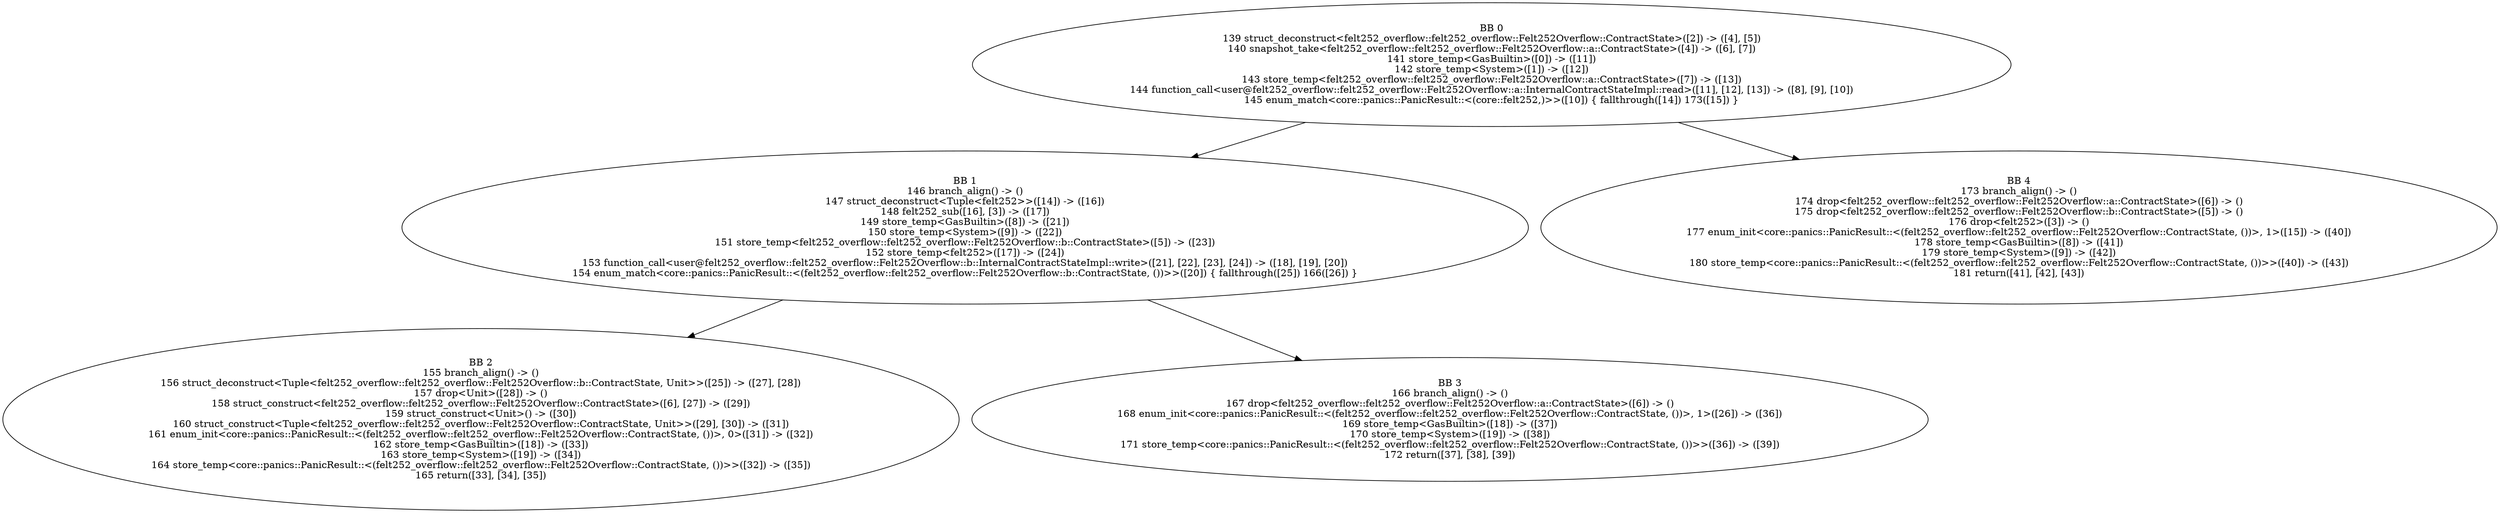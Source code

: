 digraph "felt252_overflow_felt252_overflow_Felt252Overflow_bad_sub_controlled.dot" {
    0[label="BB 0
139 struct_deconstruct<felt252_overflow::felt252_overflow::Felt252Overflow::ContractState>([2]) -> ([4], [5])
140 snapshot_take<felt252_overflow::felt252_overflow::Felt252Overflow::a::ContractState>([4]) -> ([6], [7])
141 store_temp<GasBuiltin>([0]) -> ([11])
142 store_temp<System>([1]) -> ([12])
143 store_temp<felt252_overflow::felt252_overflow::Felt252Overflow::a::ContractState>([7]) -> ([13])
144 function_call<user@felt252_overflow::felt252_overflow::Felt252Overflow::a::InternalContractStateImpl::read>([11], [12], [13]) -> ([8], [9], [10])
145 enum_match<core::panics::PanicResult::<(core::felt252,)>>([10]) { fallthrough([14]) 173([15]) }
"]
    0 -> 1 
    0 -> 4 
    1[label="BB 1
146 branch_align() -> ()
147 struct_deconstruct<Tuple<felt252>>([14]) -> ([16])
148 felt252_sub([16], [3]) -> ([17])
149 store_temp<GasBuiltin>([8]) -> ([21])
150 store_temp<System>([9]) -> ([22])
151 store_temp<felt252_overflow::felt252_overflow::Felt252Overflow::b::ContractState>([5]) -> ([23])
152 store_temp<felt252>([17]) -> ([24])
153 function_call<user@felt252_overflow::felt252_overflow::Felt252Overflow::b::InternalContractStateImpl::write>([21], [22], [23], [24]) -> ([18], [19], [20])
154 enum_match<core::panics::PanicResult::<(felt252_overflow::felt252_overflow::Felt252Overflow::b::ContractState, ())>>([20]) { fallthrough([25]) 166([26]) }
"]
    1 -> 2 
    1 -> 3 
    2[label="BB 2
155 branch_align() -> ()
156 struct_deconstruct<Tuple<felt252_overflow::felt252_overflow::Felt252Overflow::b::ContractState, Unit>>([25]) -> ([27], [28])
157 drop<Unit>([28]) -> ()
158 struct_construct<felt252_overflow::felt252_overflow::Felt252Overflow::ContractState>([6], [27]) -> ([29])
159 struct_construct<Unit>() -> ([30])
160 struct_construct<Tuple<felt252_overflow::felt252_overflow::Felt252Overflow::ContractState, Unit>>([29], [30]) -> ([31])
161 enum_init<core::panics::PanicResult::<(felt252_overflow::felt252_overflow::Felt252Overflow::ContractState, ())>, 0>([31]) -> ([32])
162 store_temp<GasBuiltin>([18]) -> ([33])
163 store_temp<System>([19]) -> ([34])
164 store_temp<core::panics::PanicResult::<(felt252_overflow::felt252_overflow::Felt252Overflow::ContractState, ())>>([32]) -> ([35])
165 return([33], [34], [35])
"]
    3[label="BB 3
166 branch_align() -> ()
167 drop<felt252_overflow::felt252_overflow::Felt252Overflow::a::ContractState>([6]) -> ()
168 enum_init<core::panics::PanicResult::<(felt252_overflow::felt252_overflow::Felt252Overflow::ContractState, ())>, 1>([26]) -> ([36])
169 store_temp<GasBuiltin>([18]) -> ([37])
170 store_temp<System>([19]) -> ([38])
171 store_temp<core::panics::PanicResult::<(felt252_overflow::felt252_overflow::Felt252Overflow::ContractState, ())>>([36]) -> ([39])
172 return([37], [38], [39])
"]
    4[label="BB 4
173 branch_align() -> ()
174 drop<felt252_overflow::felt252_overflow::Felt252Overflow::a::ContractState>([6]) -> ()
175 drop<felt252_overflow::felt252_overflow::Felt252Overflow::b::ContractState>([5]) -> ()
176 drop<felt252>([3]) -> ()
177 enum_init<core::panics::PanicResult::<(felt252_overflow::felt252_overflow::Felt252Overflow::ContractState, ())>, 1>([15]) -> ([40])
178 store_temp<GasBuiltin>([8]) -> ([41])
179 store_temp<System>([9]) -> ([42])
180 store_temp<core::panics::PanicResult::<(felt252_overflow::felt252_overflow::Felt252Overflow::ContractState, ())>>([40]) -> ([43])
181 return([41], [42], [43])
"]
}